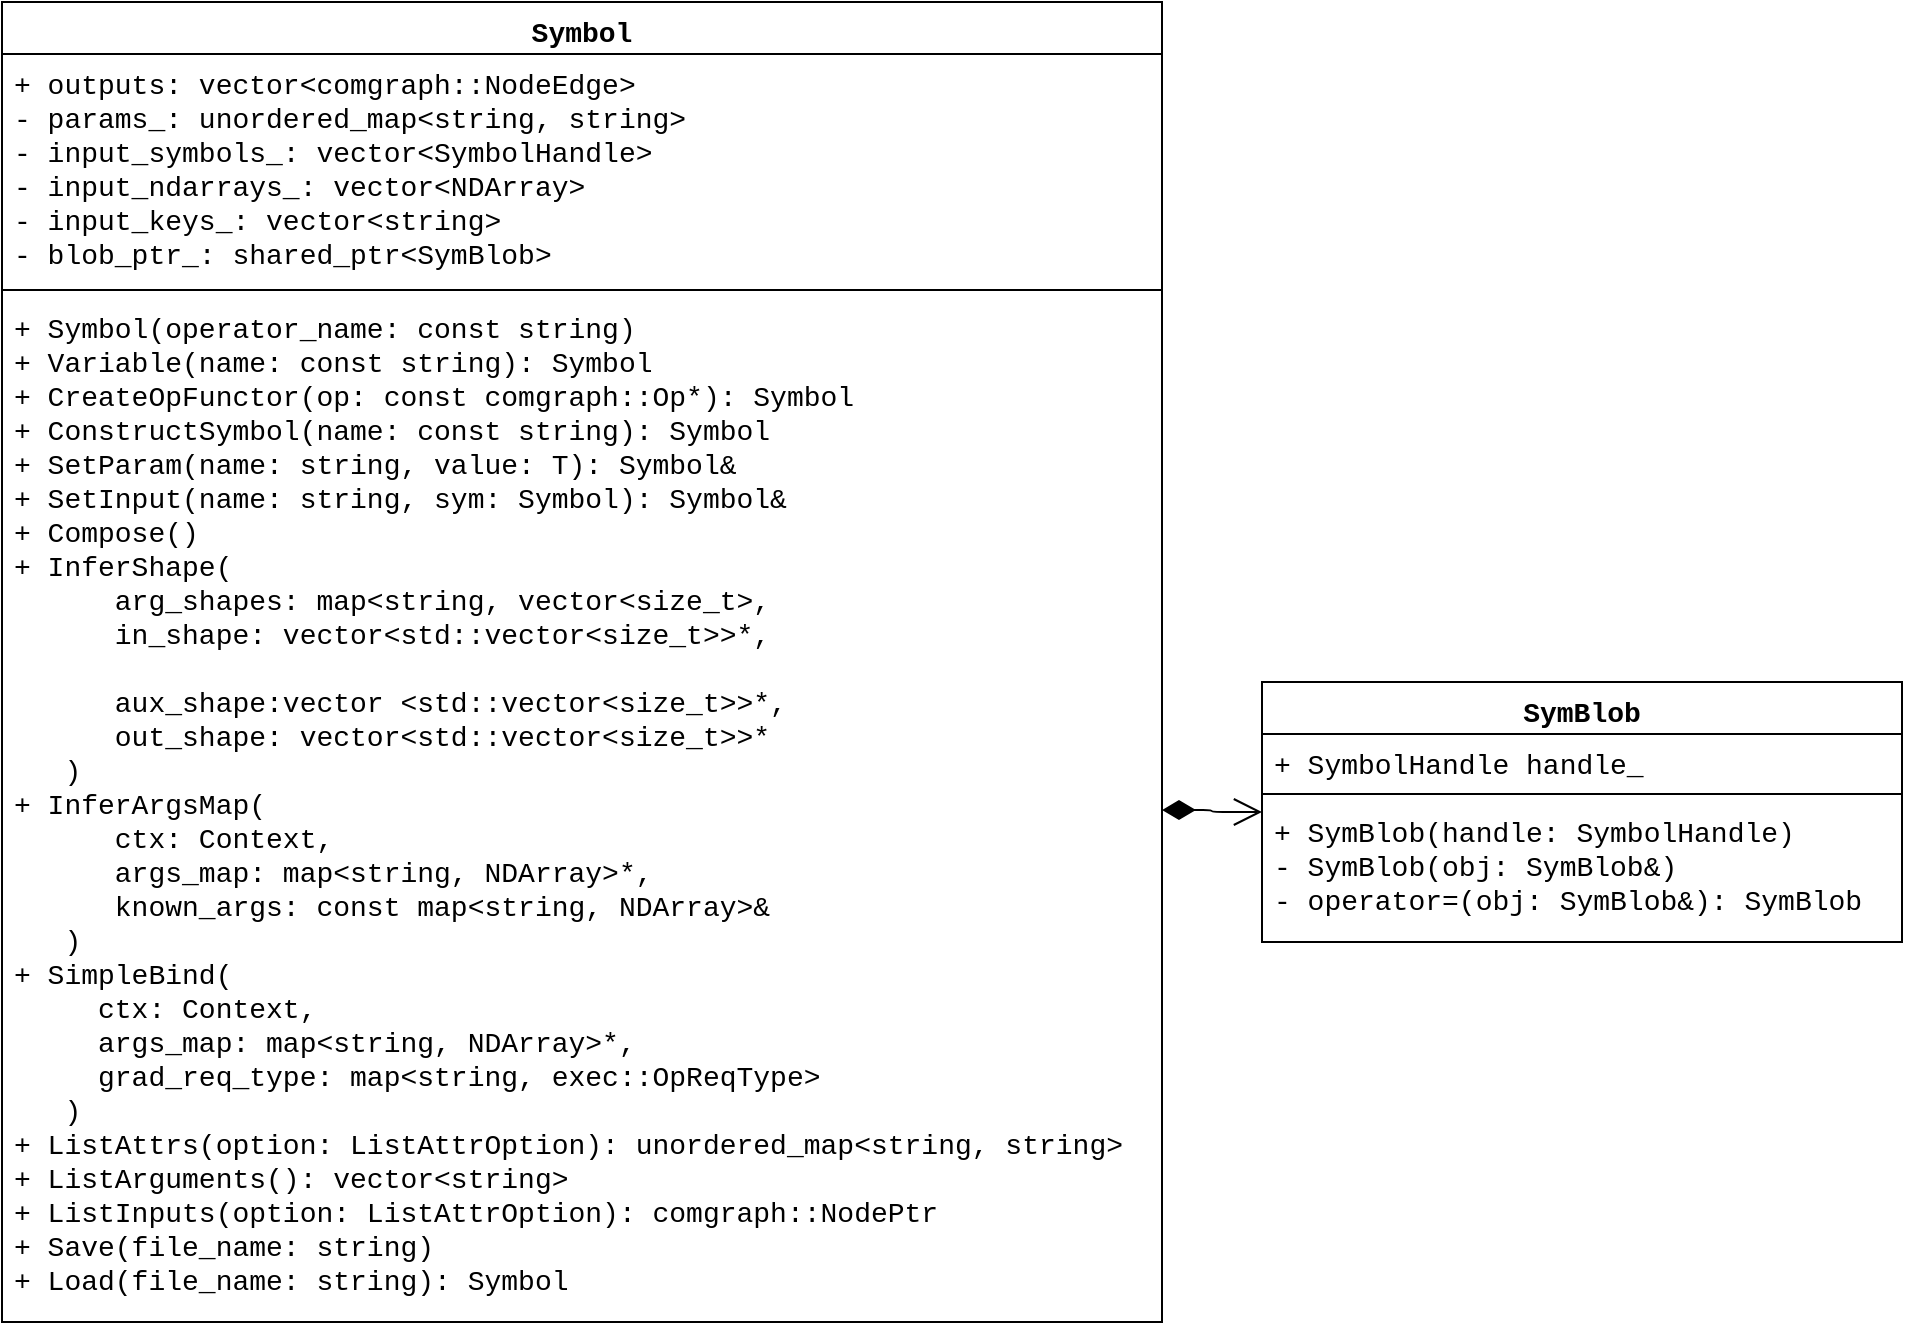 <mxfile version="14.6.13" type="github">
  <diagram name="Page-1" id="929967ad-93f9-6ef4-fab6-5d389245f69c">
    <mxGraphModel dx="1351" dy="1036" grid="1" gridSize="10" guides="1" tooltips="1" connect="1" arrows="1" fold="1" page="1" pageScale="1.5" pageWidth="1169" pageHeight="826" background="none" math="0" shadow="0">
      <root>
        <mxCell id="0" style=";html=1;" />
        <mxCell id="1" style=";html=1;" parent="0" />
        <mxCell id="yEWoqUiM4OorlA2c4pws-3" value="SymBlob" style="swimlane;fontStyle=1;align=center;verticalAlign=top;childLayout=stackLayout;horizontal=1;startSize=26;horizontalStack=0;resizeParent=1;resizeParentMax=0;resizeLast=0;collapsible=1;marginBottom=0;fontFamily=Courier New;fontSize=14;" vertex="1" parent="1">
          <mxGeometry x="950" y="800" width="320" height="130" as="geometry" />
        </mxCell>
        <mxCell id="yEWoqUiM4OorlA2c4pws-4" value="+ SymbolHandle handle_" style="text;strokeColor=none;fillColor=none;align=left;verticalAlign=top;spacingLeft=4;spacingRight=4;overflow=hidden;rotatable=0;points=[[0,0.5],[1,0.5]];portConstraint=eastwest;fontFamily=Courier New;fontSize=14;" vertex="1" parent="yEWoqUiM4OorlA2c4pws-3">
          <mxGeometry y="26" width="320" height="26" as="geometry" />
        </mxCell>
        <mxCell id="yEWoqUiM4OorlA2c4pws-5" value="" style="line;strokeWidth=1;fillColor=none;align=left;verticalAlign=middle;spacingTop=-1;spacingLeft=3;spacingRight=3;rotatable=0;labelPosition=right;points=[];portConstraint=eastwest;fontFamily=Courier New;fontSize=14;" vertex="1" parent="yEWoqUiM4OorlA2c4pws-3">
          <mxGeometry y="52" width="320" height="8" as="geometry" />
        </mxCell>
        <mxCell id="yEWoqUiM4OorlA2c4pws-7" value="+ SymBlob(handle: SymbolHandle)&#xa;- SymBlob(obj: SymBlob&amp;)&#xa;- operator=(obj: SymBlob&amp;): SymBlob" style="text;strokeColor=none;fillColor=none;align=left;verticalAlign=top;spacingLeft=4;spacingRight=4;overflow=hidden;rotatable=0;points=[[0,0.5],[1,0.5]];portConstraint=eastwest;fontFamily=Courier New;fontSize=14;" vertex="1" parent="yEWoqUiM4OorlA2c4pws-3">
          <mxGeometry y="60" width="320" height="70" as="geometry" />
        </mxCell>
        <mxCell id="yEWoqUiM4OorlA2c4pws-9" value="" style="endArrow=open;endSize=12;startArrow=diamondThin;startSize=14;startFill=1;edgeStyle=orthogonalEdgeStyle;align=left;verticalAlign=bottom;fontFamily=Courier New;fontSize=14;" edge="1" parent="1" source="yEWoqUiM4OorlA2c4pws-16" target="yEWoqUiM4OorlA2c4pws-3">
          <mxGeometry x="-1" y="3" relative="1" as="geometry">
            <mxPoint x="960" y="665" as="sourcePoint" />
            <mxPoint x="730" y="660" as="targetPoint" />
          </mxGeometry>
        </mxCell>
        <mxCell id="yEWoqUiM4OorlA2c4pws-13" value="Symbol" style="swimlane;fontStyle=1;align=center;verticalAlign=top;childLayout=stackLayout;horizontal=1;startSize=26;horizontalStack=0;resizeParent=1;resizeParentMax=0;resizeLast=0;collapsible=1;marginBottom=0;fontFamily=Courier New;fontSize=14;" vertex="1" parent="1">
          <mxGeometry x="320" y="460" width="580" height="660" as="geometry" />
        </mxCell>
        <mxCell id="yEWoqUiM4OorlA2c4pws-14" value="+ outputs: vector&lt;comgraph::NodeEdge&gt;&#xa;- params_: unordered_map&lt;string, string&gt; &#xa;- input_symbols_: vector&lt;SymbolHandle&gt; &#xa;- input_ndarrays_: vector&lt;NDArray&gt; &#xa;- input_keys_: vector&lt;string&gt; &#xa;- blob_ptr_: shared_ptr&lt;SymBlob&gt;" style="text;strokeColor=none;fillColor=none;align=left;verticalAlign=top;spacingLeft=4;spacingRight=4;overflow=hidden;rotatable=0;points=[[0,0.5],[1,0.5]];portConstraint=eastwest;fontFamily=Courier New;fontSize=14;" vertex="1" parent="yEWoqUiM4OorlA2c4pws-13">
          <mxGeometry y="26" width="580" height="114" as="geometry" />
        </mxCell>
        <mxCell id="yEWoqUiM4OorlA2c4pws-15" value="" style="line;strokeWidth=1;fillColor=none;align=left;verticalAlign=middle;spacingTop=-1;spacingLeft=3;spacingRight=3;rotatable=0;labelPosition=right;points=[];portConstraint=eastwest;fontFamily=Courier New;fontSize=14;" vertex="1" parent="yEWoqUiM4OorlA2c4pws-13">
          <mxGeometry y="140" width="580" height="8" as="geometry" />
        </mxCell>
        <mxCell id="yEWoqUiM4OorlA2c4pws-16" value="+ Symbol(operator_name: const string)&#xa;+ Variable(name: const string): Symbol&#xa;+ CreateOpFunctor(op: const comgraph::Op*): Symbol&#xa;+ ConstructSymbol(name: const string): Symbol&#xa;+ SetParam(name: string, value: T): Symbol&amp;&#xa;+ SetInput(name: string, sym: Symbol): Symbol&amp;&#xa;+ Compose()&#xa;+ InferShape(&#xa;      arg_shapes: map&lt;string, vector&lt;size_t&gt;, &#xa;      in_shape: vector&lt;std::vector&lt;size_t&gt;&gt;*,&#xa;&#xa;      aux_shape:vector &lt;std::vector&lt;size_t&gt;&gt;*,&#xa;      out_shape: vector&lt;std::vector&lt;size_t&gt;&gt;*&#xa;   )&#xa;+ InferArgsMap(&#xa;      ctx: Context, &#xa;      args_map: map&lt;string, NDArray&gt;*,&#xa;      known_args: const map&lt;string, NDArray&gt;&amp;&#xa;   )&#xa;+ SimpleBind(     &#xa;     ctx: Context, &#xa;     args_map: map&lt;string, NDArray&gt;*,&#xa;     grad_req_type: map&lt;string, exec::OpReqType&gt;&#xa;   )&#xa;+ ListAttrs(option: ListAttrOption): unordered_map&lt;string, string&gt;&#xa;+ ListArguments(): vector&lt;string&gt;&#xa;+ ListInputs(option: ListAttrOption): comgraph::NodePtr&#xa;+ Save(file_name: string)&#xa;+ Load(file_name: string): Symbol" style="text;strokeColor=none;fillColor=none;align=left;verticalAlign=top;spacingLeft=4;spacingRight=4;overflow=hidden;rotatable=0;points=[[0,0.5],[1,0.5]];portConstraint=eastwest;fontFamily=Courier New;fontSize=14;" vertex="1" parent="yEWoqUiM4OorlA2c4pws-13">
          <mxGeometry y="148" width="580" height="512" as="geometry" />
        </mxCell>
      </root>
    </mxGraphModel>
  </diagram>
</mxfile>
